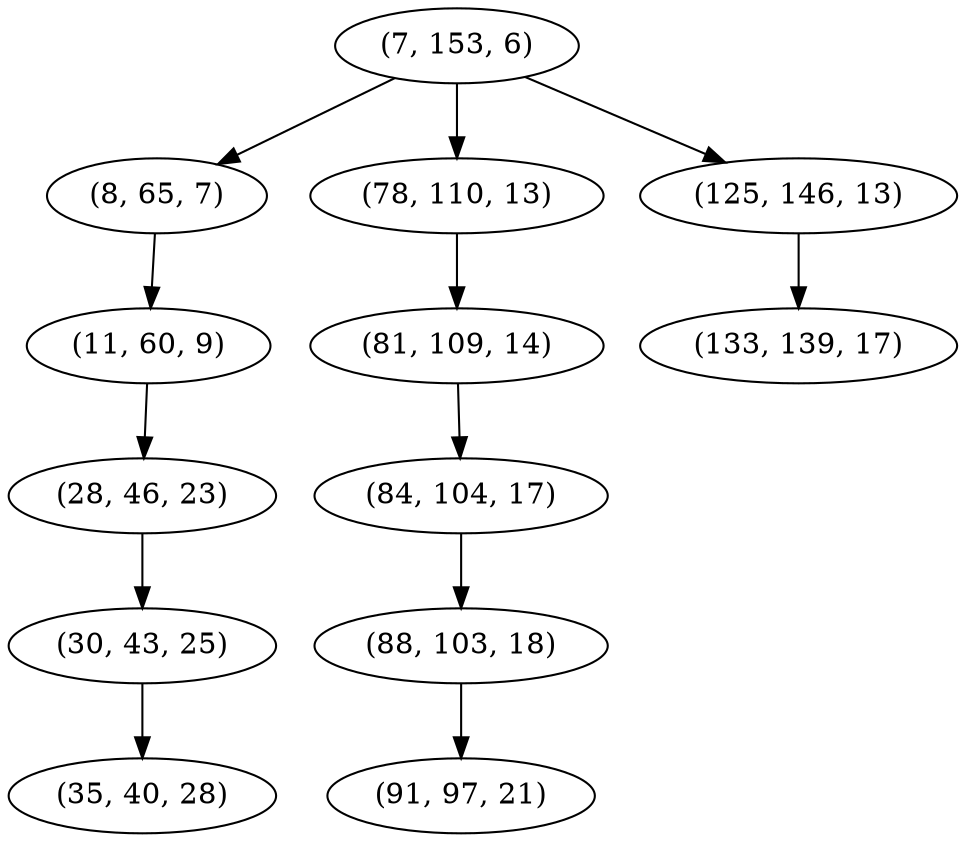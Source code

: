 digraph tree {
    "(7, 153, 6)";
    "(8, 65, 7)";
    "(11, 60, 9)";
    "(28, 46, 23)";
    "(30, 43, 25)";
    "(35, 40, 28)";
    "(78, 110, 13)";
    "(81, 109, 14)";
    "(84, 104, 17)";
    "(88, 103, 18)";
    "(91, 97, 21)";
    "(125, 146, 13)";
    "(133, 139, 17)";
    "(7, 153, 6)" -> "(8, 65, 7)";
    "(7, 153, 6)" -> "(78, 110, 13)";
    "(7, 153, 6)" -> "(125, 146, 13)";
    "(8, 65, 7)" -> "(11, 60, 9)";
    "(11, 60, 9)" -> "(28, 46, 23)";
    "(28, 46, 23)" -> "(30, 43, 25)";
    "(30, 43, 25)" -> "(35, 40, 28)";
    "(78, 110, 13)" -> "(81, 109, 14)";
    "(81, 109, 14)" -> "(84, 104, 17)";
    "(84, 104, 17)" -> "(88, 103, 18)";
    "(88, 103, 18)" -> "(91, 97, 21)";
    "(125, 146, 13)" -> "(133, 139, 17)";
}
